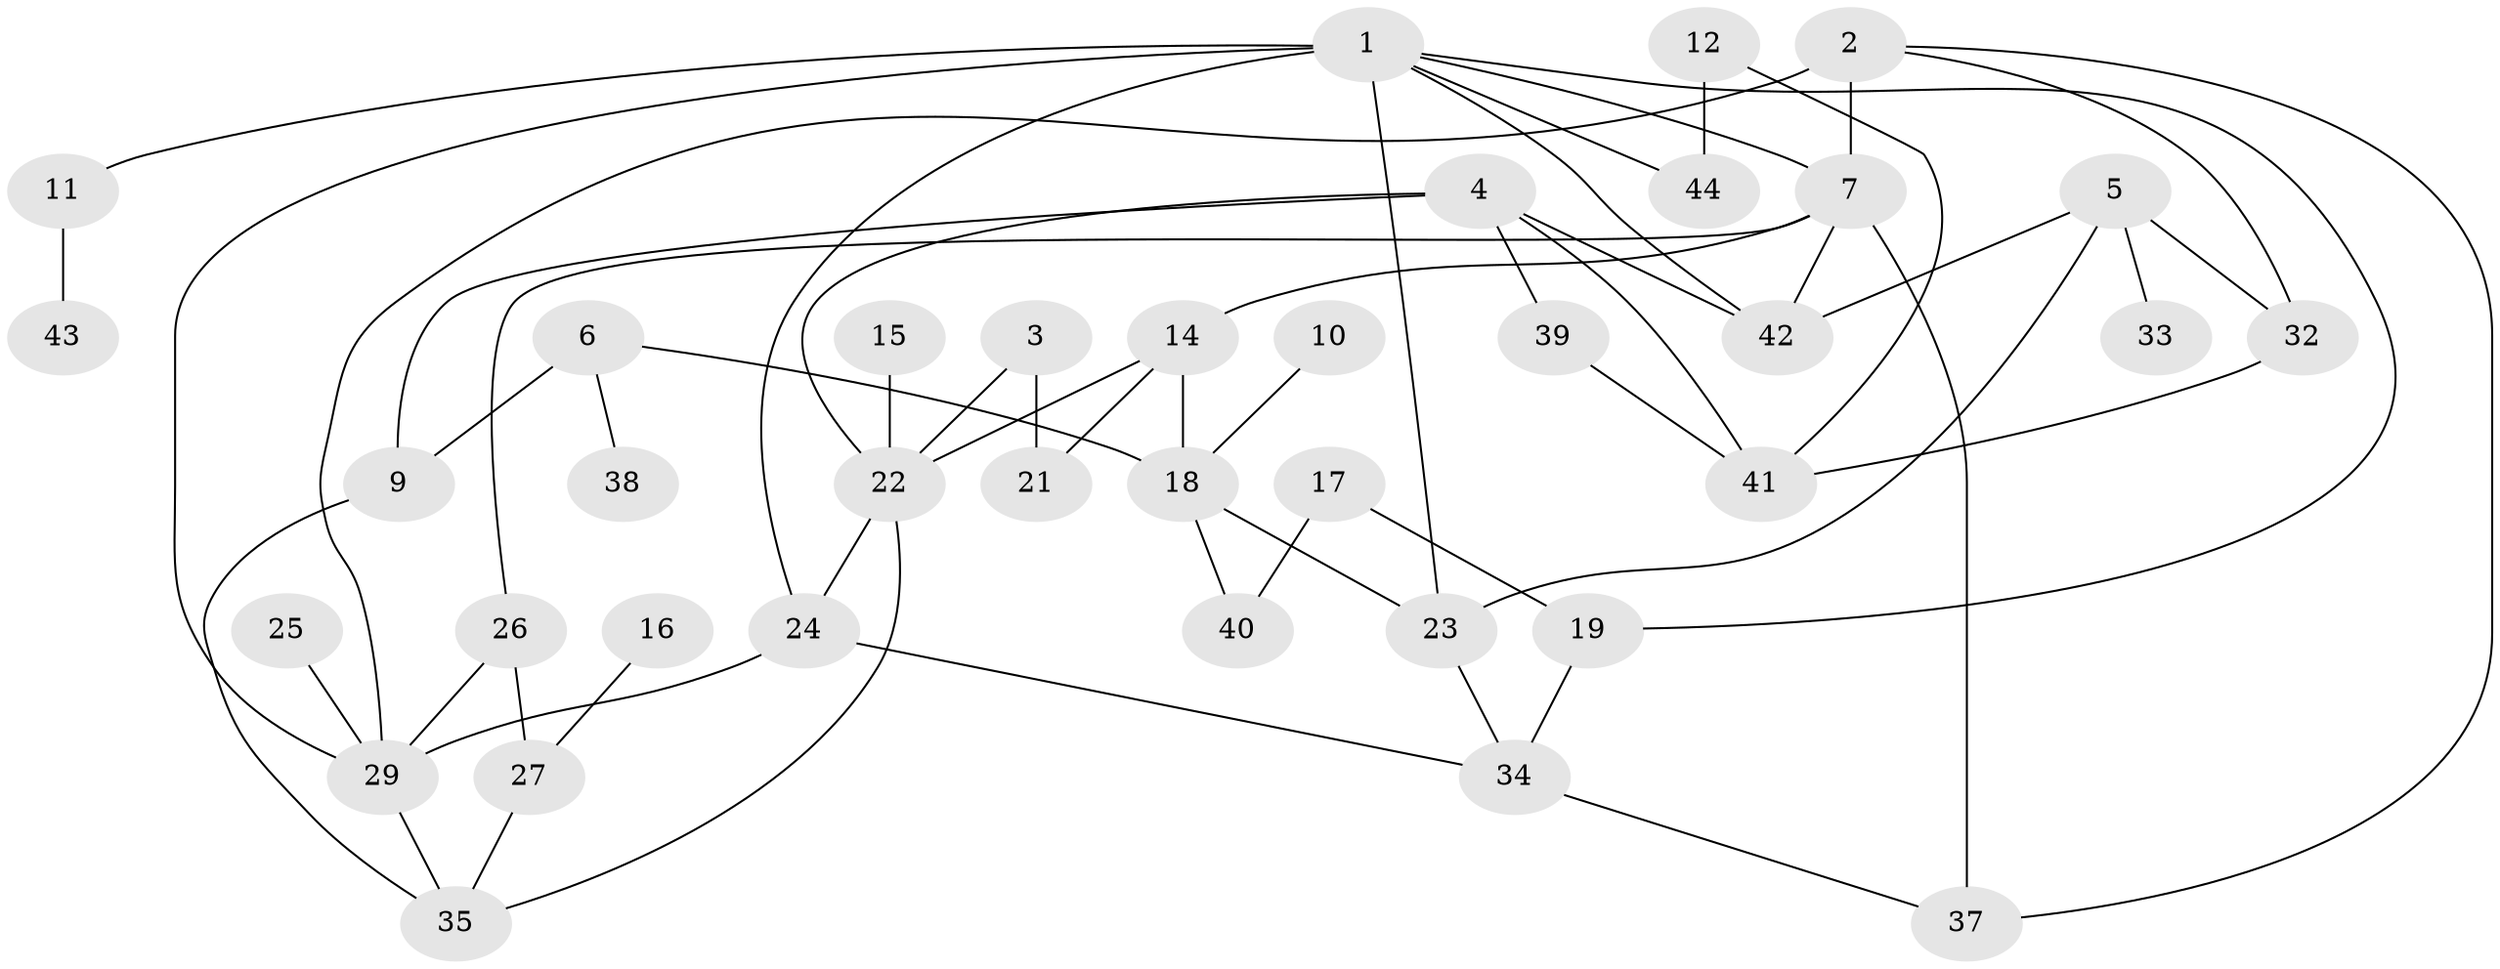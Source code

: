 // original degree distribution, {3: 0.19540229885057472, 2: 0.2413793103448276, 1: 0.27586206896551724, 6: 0.011494252873563218, 0: 0.08045977011494253, 4: 0.10344827586206896, 5: 0.06896551724137931, 7: 0.011494252873563218, 8: 0.011494252873563218}
// Generated by graph-tools (version 1.1) at 2025/33/03/09/25 02:33:36]
// undirected, 37 vertices, 58 edges
graph export_dot {
graph [start="1"]
  node [color=gray90,style=filled];
  1;
  2;
  3;
  4;
  5;
  6;
  7;
  9;
  10;
  11;
  12;
  14;
  15;
  16;
  17;
  18;
  19;
  21;
  22;
  23;
  24;
  25;
  26;
  27;
  29;
  32;
  33;
  34;
  35;
  37;
  38;
  39;
  40;
  41;
  42;
  43;
  44;
  1 -- 7 [weight=1.0];
  1 -- 11 [weight=1.0];
  1 -- 19 [weight=1.0];
  1 -- 23 [weight=1.0];
  1 -- 24 [weight=1.0];
  1 -- 29 [weight=2.0];
  1 -- 42 [weight=1.0];
  1 -- 44 [weight=1.0];
  2 -- 7 [weight=2.0];
  2 -- 29 [weight=1.0];
  2 -- 32 [weight=1.0];
  2 -- 37 [weight=1.0];
  3 -- 21 [weight=1.0];
  3 -- 22 [weight=1.0];
  4 -- 9 [weight=1.0];
  4 -- 22 [weight=1.0];
  4 -- 39 [weight=1.0];
  4 -- 41 [weight=1.0];
  4 -- 42 [weight=1.0];
  5 -- 23 [weight=1.0];
  5 -- 32 [weight=1.0];
  5 -- 33 [weight=1.0];
  5 -- 42 [weight=1.0];
  6 -- 9 [weight=1.0];
  6 -- 18 [weight=1.0];
  6 -- 38 [weight=1.0];
  7 -- 14 [weight=1.0];
  7 -- 26 [weight=1.0];
  7 -- 37 [weight=3.0];
  7 -- 42 [weight=1.0];
  9 -- 35 [weight=1.0];
  10 -- 18 [weight=1.0];
  11 -- 43 [weight=1.0];
  12 -- 41 [weight=1.0];
  12 -- 44 [weight=1.0];
  14 -- 18 [weight=1.0];
  14 -- 21 [weight=1.0];
  14 -- 22 [weight=1.0];
  15 -- 22 [weight=1.0];
  16 -- 27 [weight=1.0];
  17 -- 19 [weight=1.0];
  17 -- 40 [weight=1.0];
  18 -- 23 [weight=1.0];
  18 -- 40 [weight=1.0];
  19 -- 34 [weight=1.0];
  22 -- 24 [weight=1.0];
  22 -- 35 [weight=1.0];
  23 -- 34 [weight=1.0];
  24 -- 29 [weight=1.0];
  24 -- 34 [weight=1.0];
  25 -- 29 [weight=1.0];
  26 -- 27 [weight=1.0];
  26 -- 29 [weight=1.0];
  27 -- 35 [weight=1.0];
  29 -- 35 [weight=1.0];
  32 -- 41 [weight=1.0];
  34 -- 37 [weight=1.0];
  39 -- 41 [weight=1.0];
}

